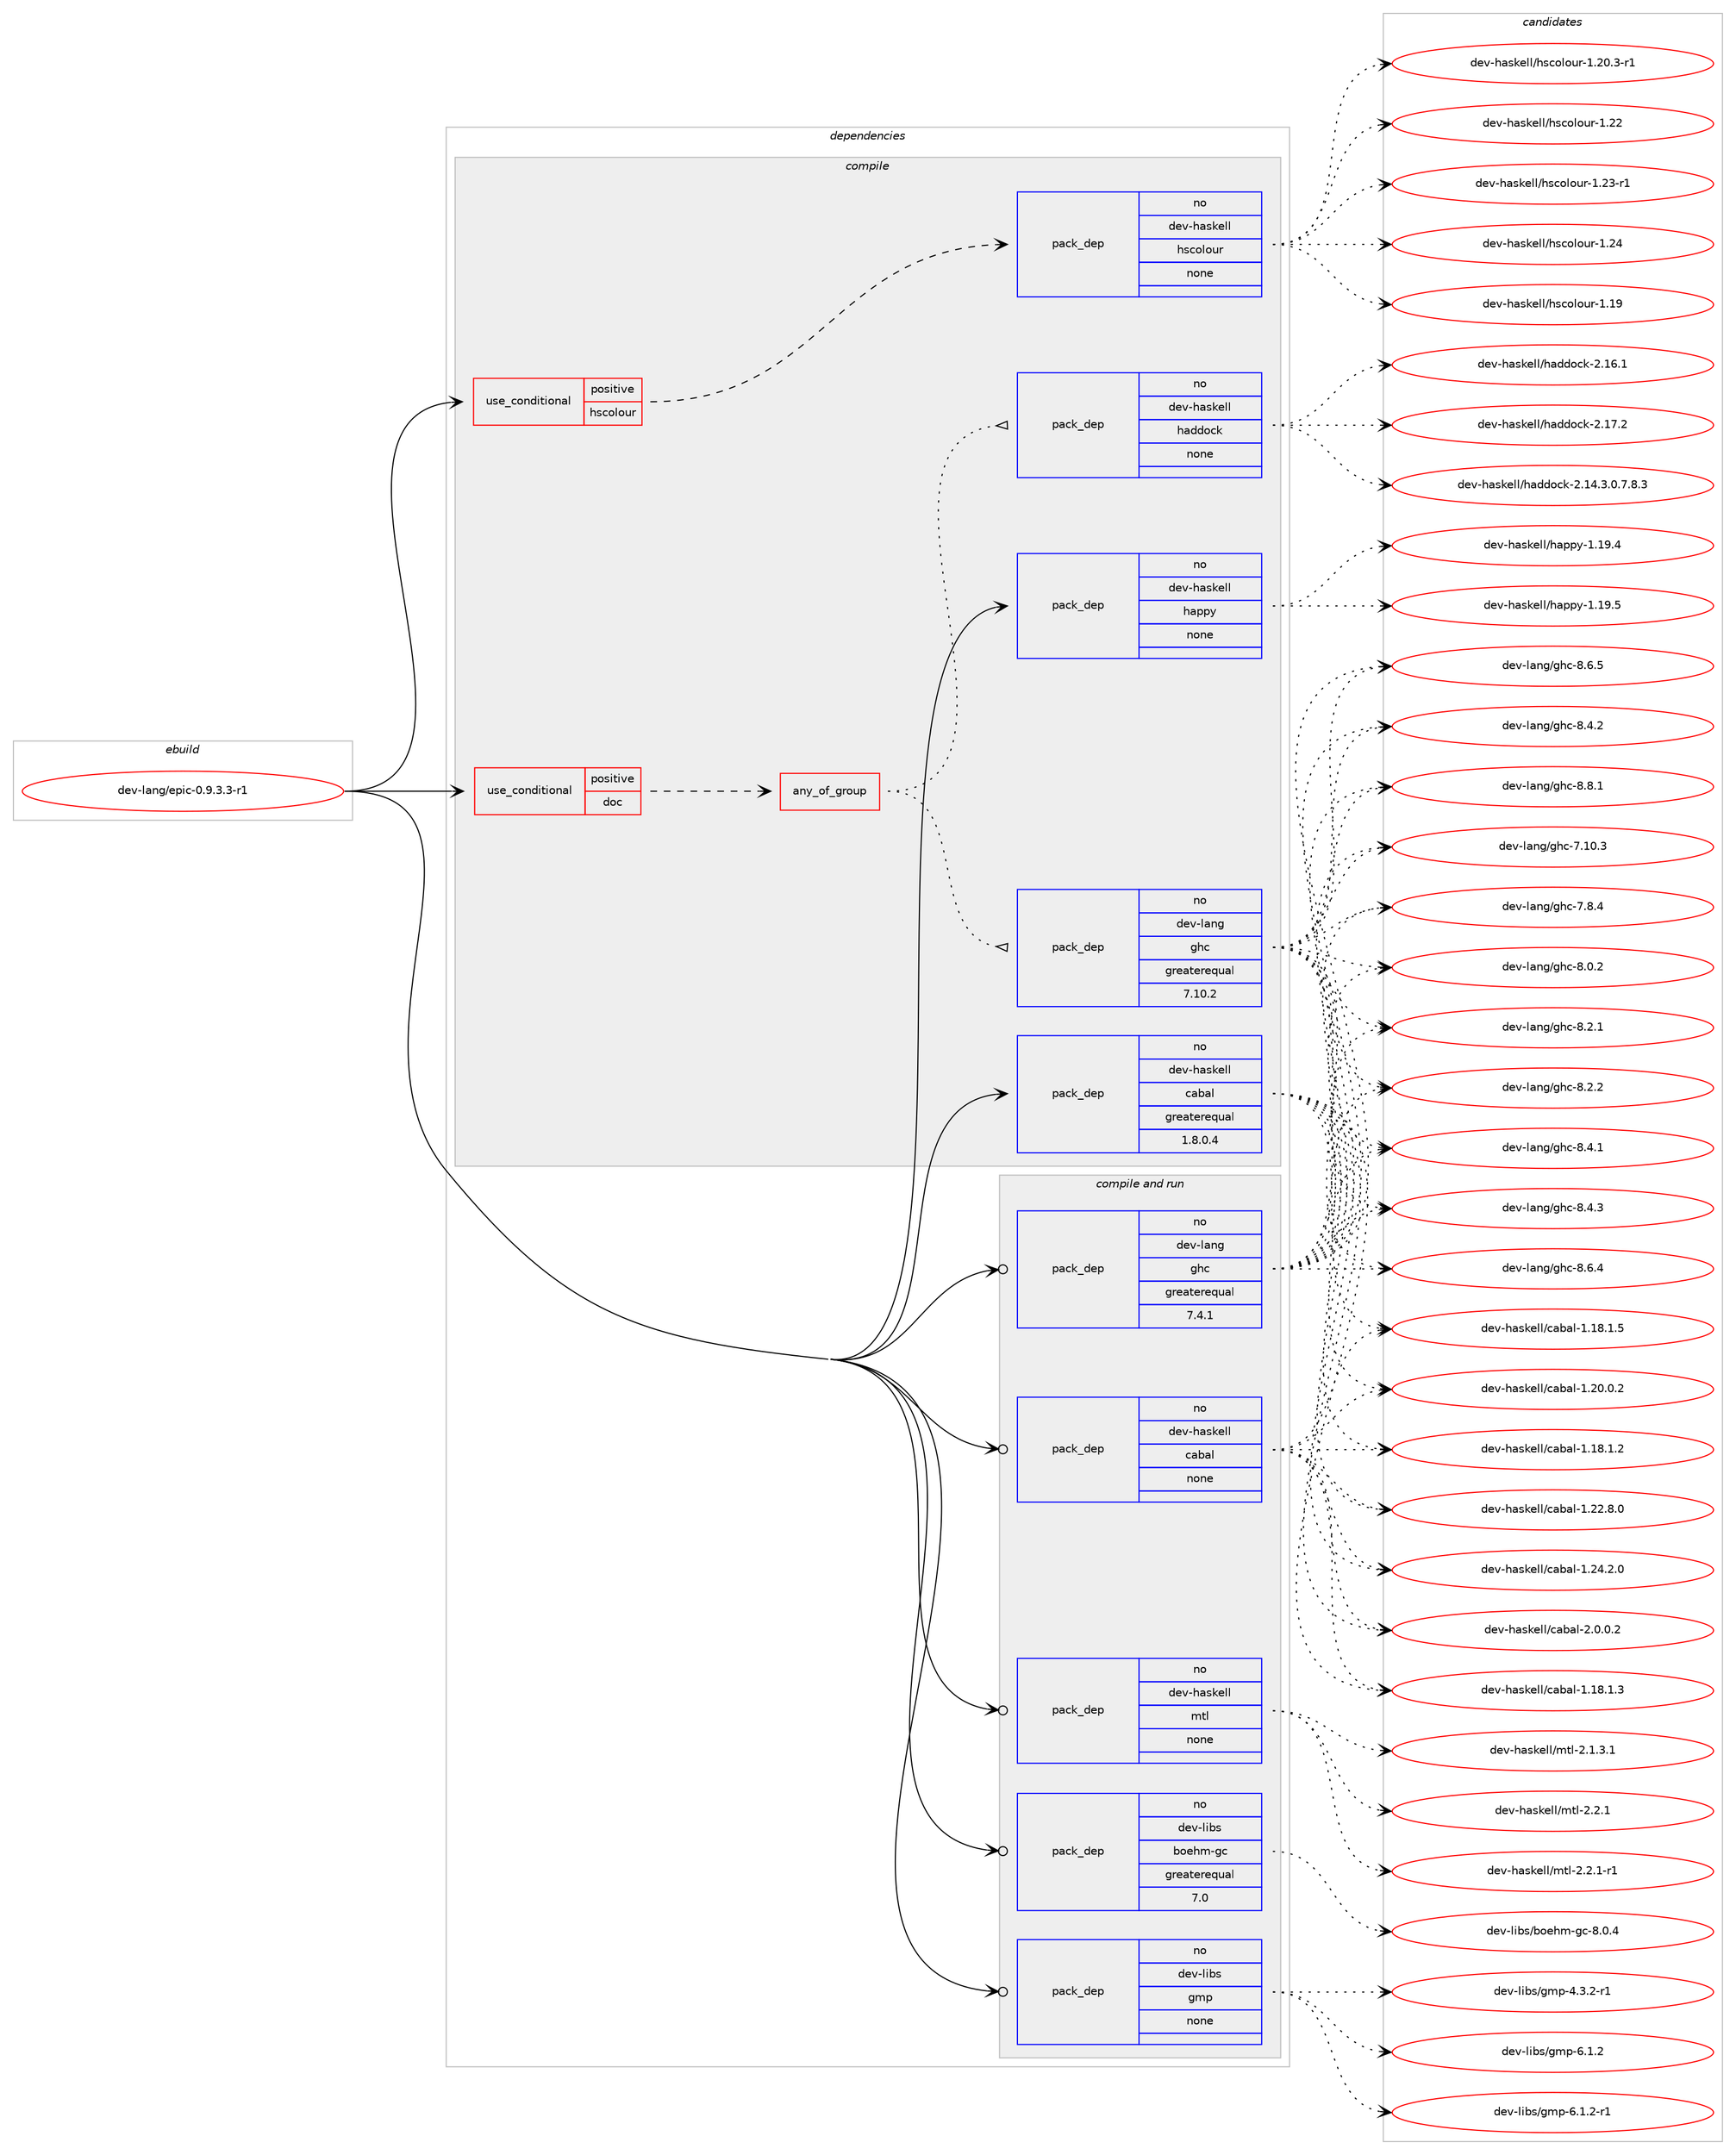 digraph prolog {

# *************
# Graph options
# *************

newrank=true;
concentrate=true;
compound=true;
graph [rankdir=LR,fontname=Helvetica,fontsize=10,ranksep=1.5];#, ranksep=2.5, nodesep=0.2];
edge  [arrowhead=vee];
node  [fontname=Helvetica,fontsize=10];

# **********
# The ebuild
# **********

subgraph cluster_leftcol {
color=gray;
rank=same;
label=<<i>ebuild</i>>;
id [label="dev-lang/epic-0.9.3.3-r1", color=red, width=4, href="../dev-lang/epic-0.9.3.3-r1.svg"];
}

# ****************
# The dependencies
# ****************

subgraph cluster_midcol {
color=gray;
label=<<i>dependencies</i>>;
subgraph cluster_compile {
fillcolor="#eeeeee";
style=filled;
label=<<i>compile</i>>;
subgraph cond129585 {
dependency557563 [label=<<TABLE BORDER="0" CELLBORDER="1" CELLSPACING="0" CELLPADDING="4"><TR><TD ROWSPAN="3" CELLPADDING="10">use_conditional</TD></TR><TR><TD>positive</TD></TR><TR><TD>doc</TD></TR></TABLE>>, shape=none, color=red];
subgraph any10844 {
dependency557564 [label=<<TABLE BORDER="0" CELLBORDER="1" CELLSPACING="0" CELLPADDING="4"><TR><TD CELLPADDING="10">any_of_group</TD></TR></TABLE>>, shape=none, color=red];subgraph pack416777 {
dependency557565 [label=<<TABLE BORDER="0" CELLBORDER="1" CELLSPACING="0" CELLPADDING="4" WIDTH="220"><TR><TD ROWSPAN="6" CELLPADDING="30">pack_dep</TD></TR><TR><TD WIDTH="110">no</TD></TR><TR><TD>dev-haskell</TD></TR><TR><TD>haddock</TD></TR><TR><TD>none</TD></TR><TR><TD></TD></TR></TABLE>>, shape=none, color=blue];
}
dependency557564:e -> dependency557565:w [weight=20,style="dotted",arrowhead="oinv"];
subgraph pack416778 {
dependency557566 [label=<<TABLE BORDER="0" CELLBORDER="1" CELLSPACING="0" CELLPADDING="4" WIDTH="220"><TR><TD ROWSPAN="6" CELLPADDING="30">pack_dep</TD></TR><TR><TD WIDTH="110">no</TD></TR><TR><TD>dev-lang</TD></TR><TR><TD>ghc</TD></TR><TR><TD>greaterequal</TD></TR><TR><TD>7.10.2</TD></TR></TABLE>>, shape=none, color=blue];
}
dependency557564:e -> dependency557566:w [weight=20,style="dotted",arrowhead="oinv"];
}
dependency557563:e -> dependency557564:w [weight=20,style="dashed",arrowhead="vee"];
}
id:e -> dependency557563:w [weight=20,style="solid",arrowhead="vee"];
subgraph cond129586 {
dependency557567 [label=<<TABLE BORDER="0" CELLBORDER="1" CELLSPACING="0" CELLPADDING="4"><TR><TD ROWSPAN="3" CELLPADDING="10">use_conditional</TD></TR><TR><TD>positive</TD></TR><TR><TD>hscolour</TD></TR></TABLE>>, shape=none, color=red];
subgraph pack416779 {
dependency557568 [label=<<TABLE BORDER="0" CELLBORDER="1" CELLSPACING="0" CELLPADDING="4" WIDTH="220"><TR><TD ROWSPAN="6" CELLPADDING="30">pack_dep</TD></TR><TR><TD WIDTH="110">no</TD></TR><TR><TD>dev-haskell</TD></TR><TR><TD>hscolour</TD></TR><TR><TD>none</TD></TR><TR><TD></TD></TR></TABLE>>, shape=none, color=blue];
}
dependency557567:e -> dependency557568:w [weight=20,style="dashed",arrowhead="vee"];
}
id:e -> dependency557567:w [weight=20,style="solid",arrowhead="vee"];
subgraph pack416780 {
dependency557569 [label=<<TABLE BORDER="0" CELLBORDER="1" CELLSPACING="0" CELLPADDING="4" WIDTH="220"><TR><TD ROWSPAN="6" CELLPADDING="30">pack_dep</TD></TR><TR><TD WIDTH="110">no</TD></TR><TR><TD>dev-haskell</TD></TR><TR><TD>cabal</TD></TR><TR><TD>greaterequal</TD></TR><TR><TD>1.8.0.4</TD></TR></TABLE>>, shape=none, color=blue];
}
id:e -> dependency557569:w [weight=20,style="solid",arrowhead="vee"];
subgraph pack416781 {
dependency557570 [label=<<TABLE BORDER="0" CELLBORDER="1" CELLSPACING="0" CELLPADDING="4" WIDTH="220"><TR><TD ROWSPAN="6" CELLPADDING="30">pack_dep</TD></TR><TR><TD WIDTH="110">no</TD></TR><TR><TD>dev-haskell</TD></TR><TR><TD>happy</TD></TR><TR><TD>none</TD></TR><TR><TD></TD></TR></TABLE>>, shape=none, color=blue];
}
id:e -> dependency557570:w [weight=20,style="solid",arrowhead="vee"];
}
subgraph cluster_compileandrun {
fillcolor="#eeeeee";
style=filled;
label=<<i>compile and run</i>>;
subgraph pack416782 {
dependency557571 [label=<<TABLE BORDER="0" CELLBORDER="1" CELLSPACING="0" CELLPADDING="4" WIDTH="220"><TR><TD ROWSPAN="6" CELLPADDING="30">pack_dep</TD></TR><TR><TD WIDTH="110">no</TD></TR><TR><TD>dev-haskell</TD></TR><TR><TD>cabal</TD></TR><TR><TD>none</TD></TR><TR><TD></TD></TR></TABLE>>, shape=none, color=blue];
}
id:e -> dependency557571:w [weight=20,style="solid",arrowhead="odotvee"];
subgraph pack416783 {
dependency557572 [label=<<TABLE BORDER="0" CELLBORDER="1" CELLSPACING="0" CELLPADDING="4" WIDTH="220"><TR><TD ROWSPAN="6" CELLPADDING="30">pack_dep</TD></TR><TR><TD WIDTH="110">no</TD></TR><TR><TD>dev-haskell</TD></TR><TR><TD>mtl</TD></TR><TR><TD>none</TD></TR><TR><TD></TD></TR></TABLE>>, shape=none, color=blue];
}
id:e -> dependency557572:w [weight=20,style="solid",arrowhead="odotvee"];
subgraph pack416784 {
dependency557573 [label=<<TABLE BORDER="0" CELLBORDER="1" CELLSPACING="0" CELLPADDING="4" WIDTH="220"><TR><TD ROWSPAN="6" CELLPADDING="30">pack_dep</TD></TR><TR><TD WIDTH="110">no</TD></TR><TR><TD>dev-lang</TD></TR><TR><TD>ghc</TD></TR><TR><TD>greaterequal</TD></TR><TR><TD>7.4.1</TD></TR></TABLE>>, shape=none, color=blue];
}
id:e -> dependency557573:w [weight=20,style="solid",arrowhead="odotvee"];
subgraph pack416785 {
dependency557574 [label=<<TABLE BORDER="0" CELLBORDER="1" CELLSPACING="0" CELLPADDING="4" WIDTH="220"><TR><TD ROWSPAN="6" CELLPADDING="30">pack_dep</TD></TR><TR><TD WIDTH="110">no</TD></TR><TR><TD>dev-libs</TD></TR><TR><TD>boehm-gc</TD></TR><TR><TD>greaterequal</TD></TR><TR><TD>7.0</TD></TR></TABLE>>, shape=none, color=blue];
}
id:e -> dependency557574:w [weight=20,style="solid",arrowhead="odotvee"];
subgraph pack416786 {
dependency557575 [label=<<TABLE BORDER="0" CELLBORDER="1" CELLSPACING="0" CELLPADDING="4" WIDTH="220"><TR><TD ROWSPAN="6" CELLPADDING="30">pack_dep</TD></TR><TR><TD WIDTH="110">no</TD></TR><TR><TD>dev-libs</TD></TR><TR><TD>gmp</TD></TR><TR><TD>none</TD></TR><TR><TD></TD></TR></TABLE>>, shape=none, color=blue];
}
id:e -> dependency557575:w [weight=20,style="solid",arrowhead="odotvee"];
}
subgraph cluster_run {
fillcolor="#eeeeee";
style=filled;
label=<<i>run</i>>;
}
}

# **************
# The candidates
# **************

subgraph cluster_choices {
rank=same;
color=gray;
label=<<i>candidates</i>>;

subgraph choice416777 {
color=black;
nodesep=1;
choice1001011184510497115107101108108471049710010011199107455046495246514648465546564651 [label="dev-haskell/haddock-2.14.3.0.7.8.3", color=red, width=4,href="../dev-haskell/haddock-2.14.3.0.7.8.3.svg"];
choice100101118451049711510710110810847104971001001119910745504649544649 [label="dev-haskell/haddock-2.16.1", color=red, width=4,href="../dev-haskell/haddock-2.16.1.svg"];
choice100101118451049711510710110810847104971001001119910745504649554650 [label="dev-haskell/haddock-2.17.2", color=red, width=4,href="../dev-haskell/haddock-2.17.2.svg"];
dependency557565:e -> choice1001011184510497115107101108108471049710010011199107455046495246514648465546564651:w [style=dotted,weight="100"];
dependency557565:e -> choice100101118451049711510710110810847104971001001119910745504649544649:w [style=dotted,weight="100"];
dependency557565:e -> choice100101118451049711510710110810847104971001001119910745504649554650:w [style=dotted,weight="100"];
}
subgraph choice416778 {
color=black;
nodesep=1;
choice1001011184510897110103471031049945554649484651 [label="dev-lang/ghc-7.10.3", color=red, width=4,href="../dev-lang/ghc-7.10.3.svg"];
choice10010111845108971101034710310499455546564652 [label="dev-lang/ghc-7.8.4", color=red, width=4,href="../dev-lang/ghc-7.8.4.svg"];
choice10010111845108971101034710310499455646484650 [label="dev-lang/ghc-8.0.2", color=red, width=4,href="../dev-lang/ghc-8.0.2.svg"];
choice10010111845108971101034710310499455646504649 [label="dev-lang/ghc-8.2.1", color=red, width=4,href="../dev-lang/ghc-8.2.1.svg"];
choice10010111845108971101034710310499455646504650 [label="dev-lang/ghc-8.2.2", color=red, width=4,href="../dev-lang/ghc-8.2.2.svg"];
choice10010111845108971101034710310499455646524649 [label="dev-lang/ghc-8.4.1", color=red, width=4,href="../dev-lang/ghc-8.4.1.svg"];
choice10010111845108971101034710310499455646524650 [label="dev-lang/ghc-8.4.2", color=red, width=4,href="../dev-lang/ghc-8.4.2.svg"];
choice10010111845108971101034710310499455646524651 [label="dev-lang/ghc-8.4.3", color=red, width=4,href="../dev-lang/ghc-8.4.3.svg"];
choice10010111845108971101034710310499455646544652 [label="dev-lang/ghc-8.6.4", color=red, width=4,href="../dev-lang/ghc-8.6.4.svg"];
choice10010111845108971101034710310499455646544653 [label="dev-lang/ghc-8.6.5", color=red, width=4,href="../dev-lang/ghc-8.6.5.svg"];
choice10010111845108971101034710310499455646564649 [label="dev-lang/ghc-8.8.1", color=red, width=4,href="../dev-lang/ghc-8.8.1.svg"];
dependency557566:e -> choice1001011184510897110103471031049945554649484651:w [style=dotted,weight="100"];
dependency557566:e -> choice10010111845108971101034710310499455546564652:w [style=dotted,weight="100"];
dependency557566:e -> choice10010111845108971101034710310499455646484650:w [style=dotted,weight="100"];
dependency557566:e -> choice10010111845108971101034710310499455646504649:w [style=dotted,weight="100"];
dependency557566:e -> choice10010111845108971101034710310499455646504650:w [style=dotted,weight="100"];
dependency557566:e -> choice10010111845108971101034710310499455646524649:w [style=dotted,weight="100"];
dependency557566:e -> choice10010111845108971101034710310499455646524650:w [style=dotted,weight="100"];
dependency557566:e -> choice10010111845108971101034710310499455646524651:w [style=dotted,weight="100"];
dependency557566:e -> choice10010111845108971101034710310499455646544652:w [style=dotted,weight="100"];
dependency557566:e -> choice10010111845108971101034710310499455646544653:w [style=dotted,weight="100"];
dependency557566:e -> choice10010111845108971101034710310499455646564649:w [style=dotted,weight="100"];
}
subgraph choice416779 {
color=black;
nodesep=1;
choice100101118451049711510710110810847104115991111081111171144549464957 [label="dev-haskell/hscolour-1.19", color=red, width=4,href="../dev-haskell/hscolour-1.19.svg"];
choice10010111845104971151071011081084710411599111108111117114454946504846514511449 [label="dev-haskell/hscolour-1.20.3-r1", color=red, width=4,href="../dev-haskell/hscolour-1.20.3-r1.svg"];
choice100101118451049711510710110810847104115991111081111171144549465050 [label="dev-haskell/hscolour-1.22", color=red, width=4,href="../dev-haskell/hscolour-1.22.svg"];
choice1001011184510497115107101108108471041159911110811111711445494650514511449 [label="dev-haskell/hscolour-1.23-r1", color=red, width=4,href="../dev-haskell/hscolour-1.23-r1.svg"];
choice100101118451049711510710110810847104115991111081111171144549465052 [label="dev-haskell/hscolour-1.24", color=red, width=4,href="../dev-haskell/hscolour-1.24.svg"];
dependency557568:e -> choice100101118451049711510710110810847104115991111081111171144549464957:w [style=dotted,weight="100"];
dependency557568:e -> choice10010111845104971151071011081084710411599111108111117114454946504846514511449:w [style=dotted,weight="100"];
dependency557568:e -> choice100101118451049711510710110810847104115991111081111171144549465050:w [style=dotted,weight="100"];
dependency557568:e -> choice1001011184510497115107101108108471041159911110811111711445494650514511449:w [style=dotted,weight="100"];
dependency557568:e -> choice100101118451049711510710110810847104115991111081111171144549465052:w [style=dotted,weight="100"];
}
subgraph choice416780 {
color=black;
nodesep=1;
choice10010111845104971151071011081084799979897108454946495646494650 [label="dev-haskell/cabal-1.18.1.2", color=red, width=4,href="../dev-haskell/cabal-1.18.1.2.svg"];
choice10010111845104971151071011081084799979897108454946495646494651 [label="dev-haskell/cabal-1.18.1.3", color=red, width=4,href="../dev-haskell/cabal-1.18.1.3.svg"];
choice10010111845104971151071011081084799979897108454946495646494653 [label="dev-haskell/cabal-1.18.1.5", color=red, width=4,href="../dev-haskell/cabal-1.18.1.5.svg"];
choice10010111845104971151071011081084799979897108454946504846484650 [label="dev-haskell/cabal-1.20.0.2", color=red, width=4,href="../dev-haskell/cabal-1.20.0.2.svg"];
choice10010111845104971151071011081084799979897108454946505046564648 [label="dev-haskell/cabal-1.22.8.0", color=red, width=4,href="../dev-haskell/cabal-1.22.8.0.svg"];
choice10010111845104971151071011081084799979897108454946505246504648 [label="dev-haskell/cabal-1.24.2.0", color=red, width=4,href="../dev-haskell/cabal-1.24.2.0.svg"];
choice100101118451049711510710110810847999798971084550464846484650 [label="dev-haskell/cabal-2.0.0.2", color=red, width=4,href="../dev-haskell/cabal-2.0.0.2.svg"];
dependency557569:e -> choice10010111845104971151071011081084799979897108454946495646494650:w [style=dotted,weight="100"];
dependency557569:e -> choice10010111845104971151071011081084799979897108454946495646494651:w [style=dotted,weight="100"];
dependency557569:e -> choice10010111845104971151071011081084799979897108454946495646494653:w [style=dotted,weight="100"];
dependency557569:e -> choice10010111845104971151071011081084799979897108454946504846484650:w [style=dotted,weight="100"];
dependency557569:e -> choice10010111845104971151071011081084799979897108454946505046564648:w [style=dotted,weight="100"];
dependency557569:e -> choice10010111845104971151071011081084799979897108454946505246504648:w [style=dotted,weight="100"];
dependency557569:e -> choice100101118451049711510710110810847999798971084550464846484650:w [style=dotted,weight="100"];
}
subgraph choice416781 {
color=black;
nodesep=1;
choice1001011184510497115107101108108471049711211212145494649574652 [label="dev-haskell/happy-1.19.4", color=red, width=4,href="../dev-haskell/happy-1.19.4.svg"];
choice1001011184510497115107101108108471049711211212145494649574653 [label="dev-haskell/happy-1.19.5", color=red, width=4,href="../dev-haskell/happy-1.19.5.svg"];
dependency557570:e -> choice1001011184510497115107101108108471049711211212145494649574652:w [style=dotted,weight="100"];
dependency557570:e -> choice1001011184510497115107101108108471049711211212145494649574653:w [style=dotted,weight="100"];
}
subgraph choice416782 {
color=black;
nodesep=1;
choice10010111845104971151071011081084799979897108454946495646494650 [label="dev-haskell/cabal-1.18.1.2", color=red, width=4,href="../dev-haskell/cabal-1.18.1.2.svg"];
choice10010111845104971151071011081084799979897108454946495646494651 [label="dev-haskell/cabal-1.18.1.3", color=red, width=4,href="../dev-haskell/cabal-1.18.1.3.svg"];
choice10010111845104971151071011081084799979897108454946495646494653 [label="dev-haskell/cabal-1.18.1.5", color=red, width=4,href="../dev-haskell/cabal-1.18.1.5.svg"];
choice10010111845104971151071011081084799979897108454946504846484650 [label="dev-haskell/cabal-1.20.0.2", color=red, width=4,href="../dev-haskell/cabal-1.20.0.2.svg"];
choice10010111845104971151071011081084799979897108454946505046564648 [label="dev-haskell/cabal-1.22.8.0", color=red, width=4,href="../dev-haskell/cabal-1.22.8.0.svg"];
choice10010111845104971151071011081084799979897108454946505246504648 [label="dev-haskell/cabal-1.24.2.0", color=red, width=4,href="../dev-haskell/cabal-1.24.2.0.svg"];
choice100101118451049711510710110810847999798971084550464846484650 [label="dev-haskell/cabal-2.0.0.2", color=red, width=4,href="../dev-haskell/cabal-2.0.0.2.svg"];
dependency557571:e -> choice10010111845104971151071011081084799979897108454946495646494650:w [style=dotted,weight="100"];
dependency557571:e -> choice10010111845104971151071011081084799979897108454946495646494651:w [style=dotted,weight="100"];
dependency557571:e -> choice10010111845104971151071011081084799979897108454946495646494653:w [style=dotted,weight="100"];
dependency557571:e -> choice10010111845104971151071011081084799979897108454946504846484650:w [style=dotted,weight="100"];
dependency557571:e -> choice10010111845104971151071011081084799979897108454946505046564648:w [style=dotted,weight="100"];
dependency557571:e -> choice10010111845104971151071011081084799979897108454946505246504648:w [style=dotted,weight="100"];
dependency557571:e -> choice100101118451049711510710110810847999798971084550464846484650:w [style=dotted,weight="100"];
}
subgraph choice416783 {
color=black;
nodesep=1;
choice1001011184510497115107101108108471091161084550464946514649 [label="dev-haskell/mtl-2.1.3.1", color=red, width=4,href="../dev-haskell/mtl-2.1.3.1.svg"];
choice100101118451049711510710110810847109116108455046504649 [label="dev-haskell/mtl-2.2.1", color=red, width=4,href="../dev-haskell/mtl-2.2.1.svg"];
choice1001011184510497115107101108108471091161084550465046494511449 [label="dev-haskell/mtl-2.2.1-r1", color=red, width=4,href="../dev-haskell/mtl-2.2.1-r1.svg"];
dependency557572:e -> choice1001011184510497115107101108108471091161084550464946514649:w [style=dotted,weight="100"];
dependency557572:e -> choice100101118451049711510710110810847109116108455046504649:w [style=dotted,weight="100"];
dependency557572:e -> choice1001011184510497115107101108108471091161084550465046494511449:w [style=dotted,weight="100"];
}
subgraph choice416784 {
color=black;
nodesep=1;
choice1001011184510897110103471031049945554649484651 [label="dev-lang/ghc-7.10.3", color=red, width=4,href="../dev-lang/ghc-7.10.3.svg"];
choice10010111845108971101034710310499455546564652 [label="dev-lang/ghc-7.8.4", color=red, width=4,href="../dev-lang/ghc-7.8.4.svg"];
choice10010111845108971101034710310499455646484650 [label="dev-lang/ghc-8.0.2", color=red, width=4,href="../dev-lang/ghc-8.0.2.svg"];
choice10010111845108971101034710310499455646504649 [label="dev-lang/ghc-8.2.1", color=red, width=4,href="../dev-lang/ghc-8.2.1.svg"];
choice10010111845108971101034710310499455646504650 [label="dev-lang/ghc-8.2.2", color=red, width=4,href="../dev-lang/ghc-8.2.2.svg"];
choice10010111845108971101034710310499455646524649 [label="dev-lang/ghc-8.4.1", color=red, width=4,href="../dev-lang/ghc-8.4.1.svg"];
choice10010111845108971101034710310499455646524650 [label="dev-lang/ghc-8.4.2", color=red, width=4,href="../dev-lang/ghc-8.4.2.svg"];
choice10010111845108971101034710310499455646524651 [label="dev-lang/ghc-8.4.3", color=red, width=4,href="../dev-lang/ghc-8.4.3.svg"];
choice10010111845108971101034710310499455646544652 [label="dev-lang/ghc-8.6.4", color=red, width=4,href="../dev-lang/ghc-8.6.4.svg"];
choice10010111845108971101034710310499455646544653 [label="dev-lang/ghc-8.6.5", color=red, width=4,href="../dev-lang/ghc-8.6.5.svg"];
choice10010111845108971101034710310499455646564649 [label="dev-lang/ghc-8.8.1", color=red, width=4,href="../dev-lang/ghc-8.8.1.svg"];
dependency557573:e -> choice1001011184510897110103471031049945554649484651:w [style=dotted,weight="100"];
dependency557573:e -> choice10010111845108971101034710310499455546564652:w [style=dotted,weight="100"];
dependency557573:e -> choice10010111845108971101034710310499455646484650:w [style=dotted,weight="100"];
dependency557573:e -> choice10010111845108971101034710310499455646504649:w [style=dotted,weight="100"];
dependency557573:e -> choice10010111845108971101034710310499455646504650:w [style=dotted,weight="100"];
dependency557573:e -> choice10010111845108971101034710310499455646524649:w [style=dotted,weight="100"];
dependency557573:e -> choice10010111845108971101034710310499455646524650:w [style=dotted,weight="100"];
dependency557573:e -> choice10010111845108971101034710310499455646524651:w [style=dotted,weight="100"];
dependency557573:e -> choice10010111845108971101034710310499455646544652:w [style=dotted,weight="100"];
dependency557573:e -> choice10010111845108971101034710310499455646544653:w [style=dotted,weight="100"];
dependency557573:e -> choice10010111845108971101034710310499455646564649:w [style=dotted,weight="100"];
}
subgraph choice416785 {
color=black;
nodesep=1;
choice100101118451081059811547981111011041094510399455646484652 [label="dev-libs/boehm-gc-8.0.4", color=red, width=4,href="../dev-libs/boehm-gc-8.0.4.svg"];
dependency557574:e -> choice100101118451081059811547981111011041094510399455646484652:w [style=dotted,weight="100"];
}
subgraph choice416786 {
color=black;
nodesep=1;
choice1001011184510810598115471031091124552465146504511449 [label="dev-libs/gmp-4.3.2-r1", color=red, width=4,href="../dev-libs/gmp-4.3.2-r1.svg"];
choice100101118451081059811547103109112455446494650 [label="dev-libs/gmp-6.1.2", color=red, width=4,href="../dev-libs/gmp-6.1.2.svg"];
choice1001011184510810598115471031091124554464946504511449 [label="dev-libs/gmp-6.1.2-r1", color=red, width=4,href="../dev-libs/gmp-6.1.2-r1.svg"];
dependency557575:e -> choice1001011184510810598115471031091124552465146504511449:w [style=dotted,weight="100"];
dependency557575:e -> choice100101118451081059811547103109112455446494650:w [style=dotted,weight="100"];
dependency557575:e -> choice1001011184510810598115471031091124554464946504511449:w [style=dotted,weight="100"];
}
}

}
